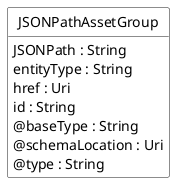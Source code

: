 @startuml
hide circle
hide methods
hide stereotype
show <<Enumeration>> stereotype
skinparam class {
   BackgroundColor<<Enumeration>> #E6F5F7
   BackgroundColor<<Ref>> #FFFFE0
   BackgroundColor<<Pivot>> #FFFFFFF
   BackgroundColor<<SimpleType>> #E2F0DA
   BackgroundColor #FCF2E3
}

class JSONPathAssetGroup <<Pivot>> {
    JSONPath : String
    entityType : String
    href : Uri
    id : String
    @baseType : String
    @schemaLocation : Uri
    @type : String
}


@enduml